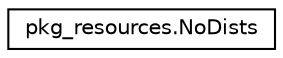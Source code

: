 digraph "Graphical Class Hierarchy"
{
 // LATEX_PDF_SIZE
  edge [fontname="Helvetica",fontsize="10",labelfontname="Helvetica",labelfontsize="10"];
  node [fontname="Helvetica",fontsize="10",shape=record];
  rankdir="LR";
  Node0 [label="pkg_resources.NoDists",height=0.2,width=0.4,color="black", fillcolor="white", style="filled",URL="$classpkg__resources_1_1NoDists.html",tooltip=" "];
}
